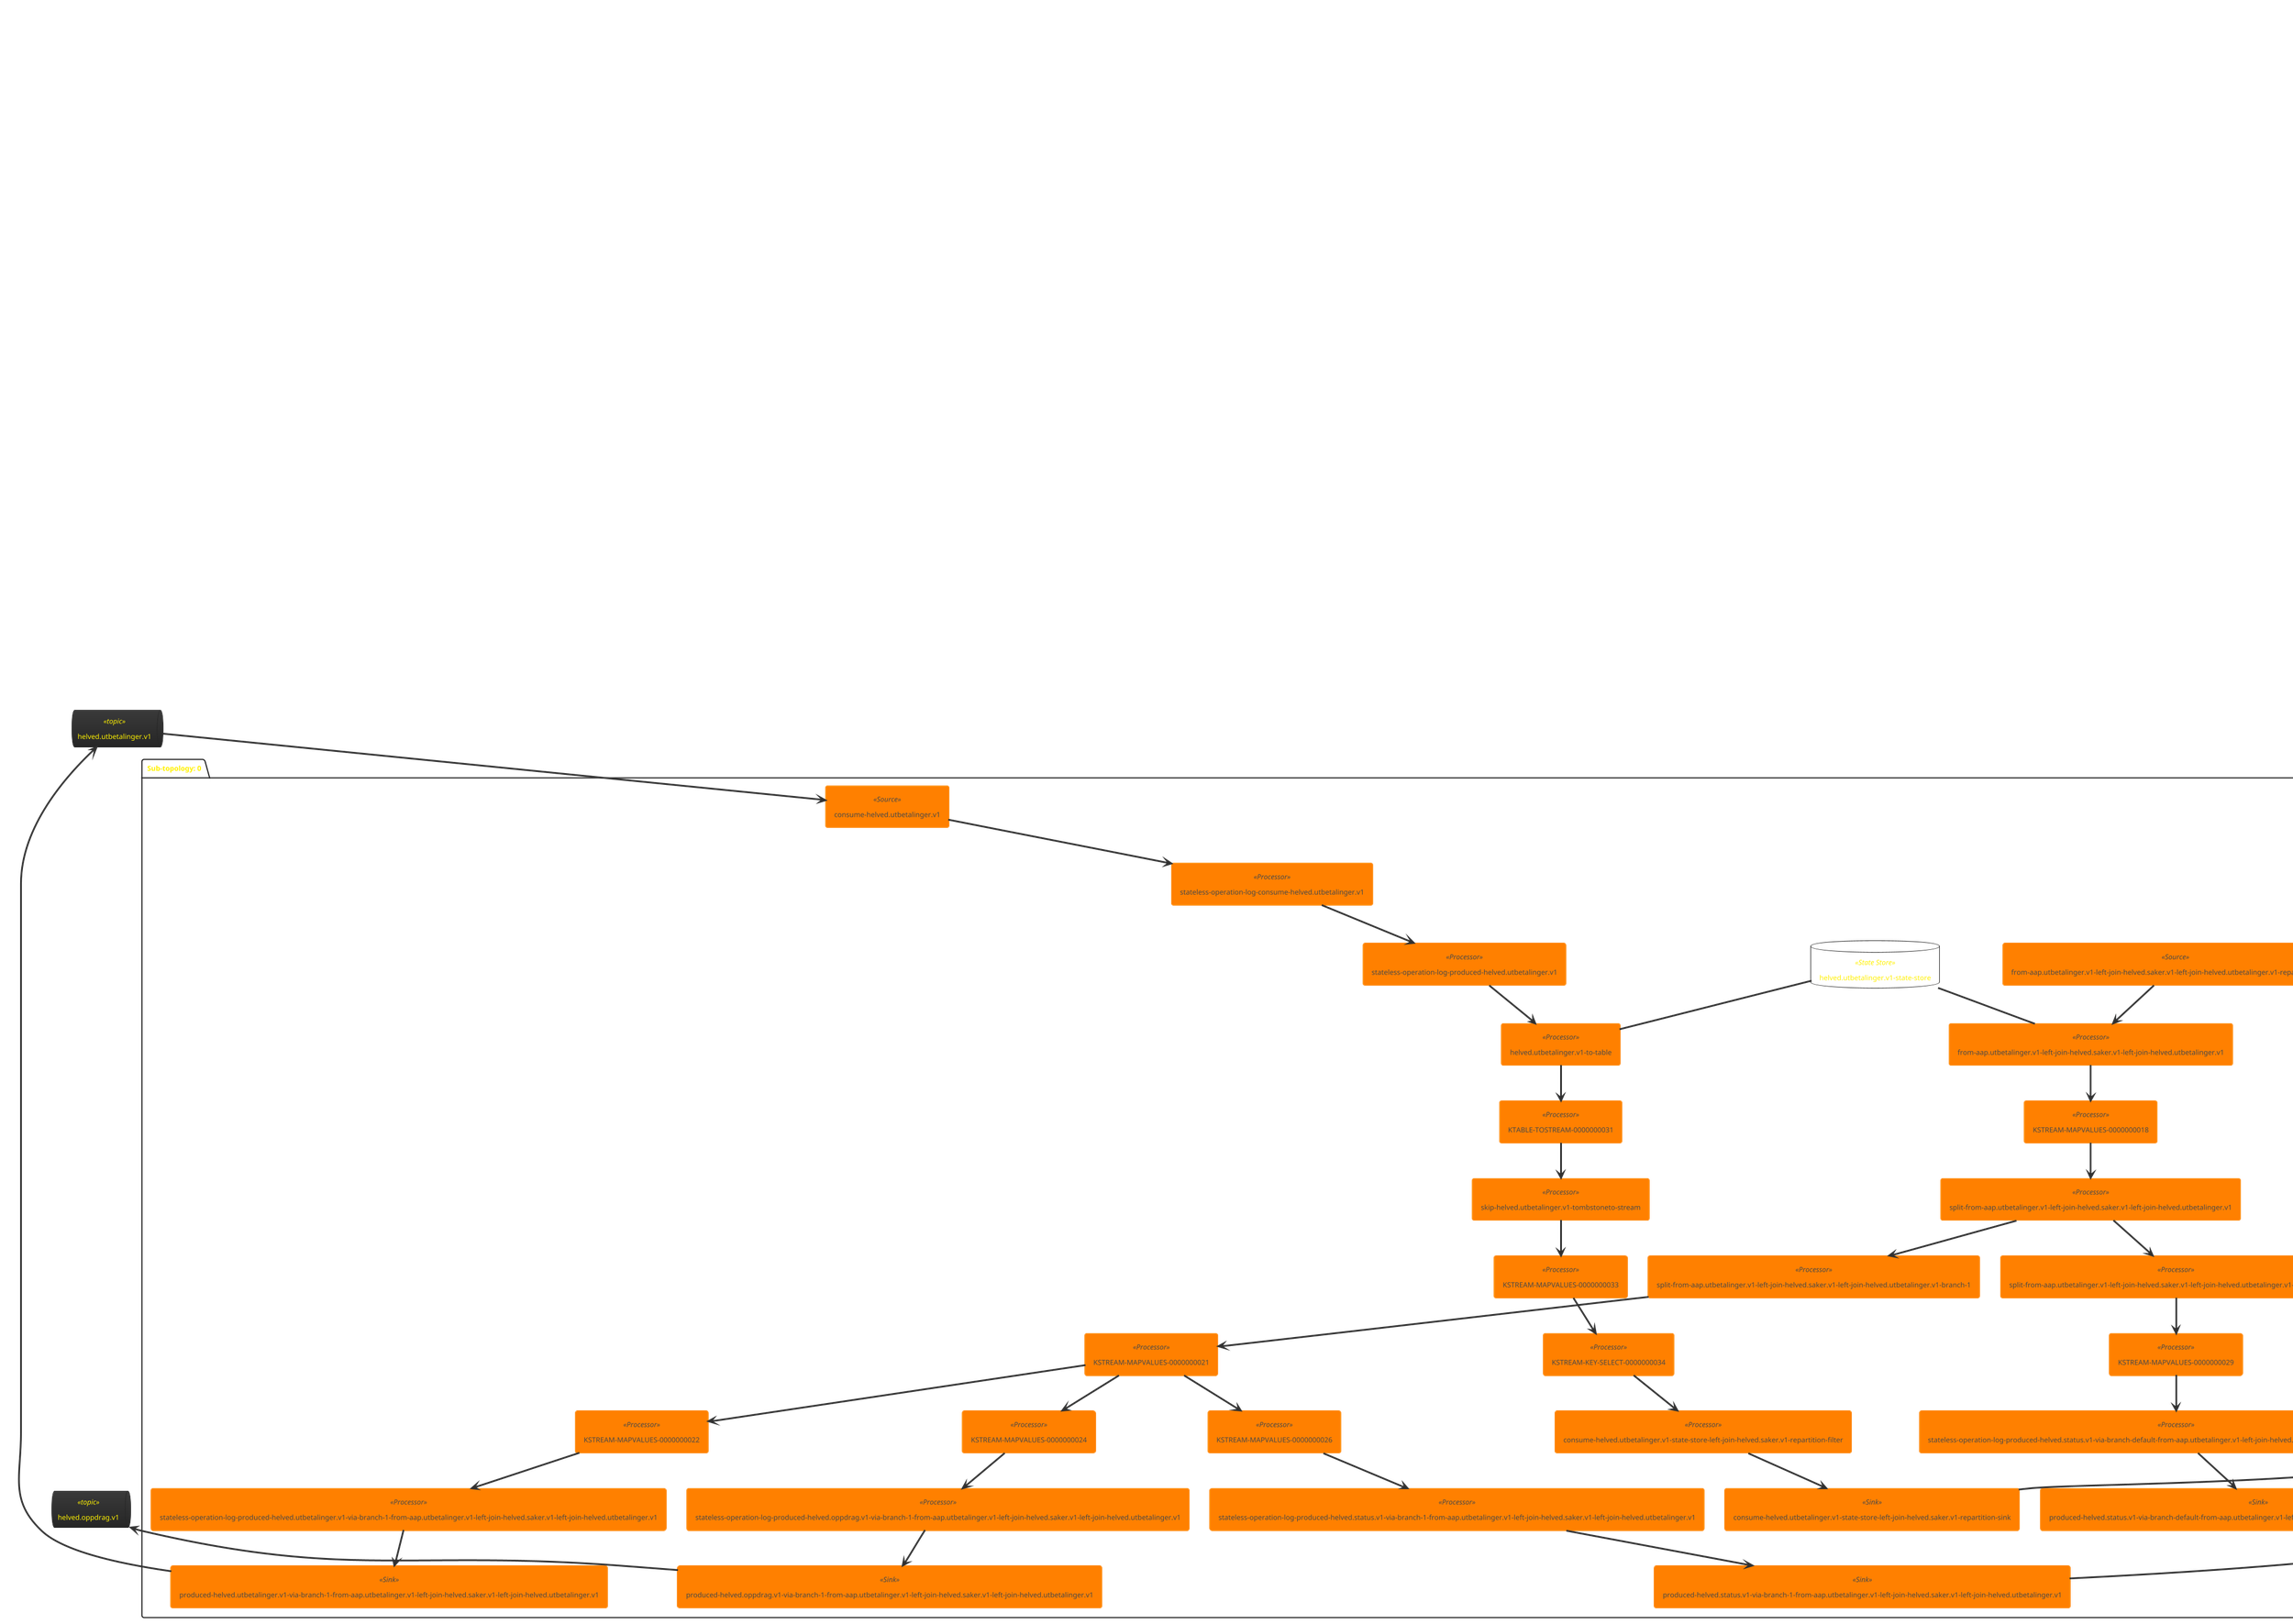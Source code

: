 @startuml
!theme black-knight
queue "consume-helved.utbetalinger.v1-state-store-left-join-helved.saker.v1-repartition" <<topic>> as consume_helved_utbetalinger_v1_state_store_left_join_helved_saker_v1_repartition
queue "helved.oppdrag.v1" <<topic>> as helved_oppdrag_v1
queue "helved.status.v1" <<topic>> as helved_status_v1
queue "helved.utbetalinger.v1" <<topic>> as helved_utbetalinger_v1
queue "from-aap.utbetalinger.v1-left-join-helved.saker.v1-left-join-helved.utbetalinger.v1-repartition" <<topic>> as from_aap_utbetalinger_v1_left_join_helved_saker_v1_left_join_helved_utbetalinger_v1_repartition
queue "helved.saker.v1" <<topic>> as helved_saker_v1
queue "from-aap.utbetalinger.v1-left-join-helved.saker.v1-repartition" <<topic>> as from_aap_utbetalinger_v1_left_join_helved_saker_v1_repartition
queue "aap.utbetalinger.v1" <<topic>> as aap_utbetalinger_v1
package "Sub-topology: 0" {
	database "helved.utbetalinger.v1-state-store" <<State Store>> as helved_utbetalinger_v1_state_store
	agent "from-aap.utbetalinger.v1-left-join-helved.saker.v1-left-join-helved.utbetalinger.v1-repartition-source" <<Source>> as from_aap_utbetalinger_v1_left_join_helved_saker_v1_left_join_helved_utbetalinger_v1_repartition_source
	agent "from-aap.utbetalinger.v1-left-join-helved.saker.v1-left-join-helved.utbetalinger.v1" <<Processor>> as from_aap_utbetalinger_v1_left_join_helved_saker_v1_left_join_helved_utbetalinger_v1
	agent "KSTREAM-MAPVALUES-0000000018" <<Processor>> as KSTREAM_MAPVALUES_0000000018
	agent "split-from-aap.utbetalinger.v1-left-join-helved.saker.v1-left-join-helved.utbetalinger.v1" <<Processor>> as split_from_aap_utbetalinger_v1_left_join_helved_saker_v1_left_join_helved_utbetalinger_v1
	agent "split-from-aap.utbetalinger.v1-left-join-helved.saker.v1-left-join-helved.utbetalinger.v1-branch-1" <<Processor>> as split_from_aap_utbetalinger_v1_left_join_helved_saker_v1_left_join_helved_utbetalinger_v1_branch_1
	agent "KSTREAM-MAPVALUES-0000000021" <<Processor>> as KSTREAM_MAPVALUES_0000000021
	agent "consume-helved.utbetalinger.v1" <<Source>> as consume_helved_utbetalinger_v1
	agent "stateless-operation-log-consume-helved.utbetalinger.v1" <<Processor>> as stateless_operation_log_consume_helved_utbetalinger_v1
	agent "stateless-operation-log-produced-helved.utbetalinger.v1" <<Processor>> as stateless_operation_log_produced_helved_utbetalinger_v1
	agent "helved.utbetalinger.v1-to-table" <<Processor>> as helved_utbetalinger_v1_to_table
	agent "KTABLE-TOSTREAM-0000000031" <<Processor>> as KTABLE_TOSTREAM_0000000031
	agent "skip-helved.utbetalinger.v1-tombstoneto-stream" <<Processor>> as skip_helved_utbetalinger_v1_tombstoneto_stream
	agent "KSTREAM-MAPVALUES-0000000033" <<Processor>> as KSTREAM_MAPVALUES_0000000033
	agent "split-from-aap.utbetalinger.v1-left-join-helved.saker.v1-left-join-helved.utbetalinger.v1-branch-default" <<Processor>> as split_from_aap_utbetalinger_v1_left_join_helved_saker_v1_left_join_helved_utbetalinger_v1_branch_default
	agent "KSTREAM-KEY-SELECT-0000000034" <<Processor>> as KSTREAM_KEY_SELECT_0000000034
	agent "KSTREAM-MAPVALUES-0000000022" <<Processor>> as KSTREAM_MAPVALUES_0000000022
	agent "KSTREAM-MAPVALUES-0000000024" <<Processor>> as KSTREAM_MAPVALUES_0000000024
	agent "KSTREAM-MAPVALUES-0000000026" <<Processor>> as KSTREAM_MAPVALUES_0000000026
	agent "KSTREAM-MAPVALUES-0000000029" <<Processor>> as KSTREAM_MAPVALUES_0000000029
	agent "consume-helved.utbetalinger.v1-state-store-left-join-helved.saker.v1-repartition-filter" <<Processor>> as consume_helved_utbetalinger_v1_state_store_left_join_helved_saker_v1_repartition_filter
	agent "stateless-operation-log-produced-helved.oppdrag.v1-via-branch-1-from-aap.utbetalinger.v1-left-join-helved.saker.v1-left-join-helved.utbetalinger.v1" <<Processor>> as stateless_operation_log_produced_helved_oppdrag_v1_via_branch_1_from_aap_utbetalinger_v1_left_join_helved_saker_v1_left_join_helved_utbetalinger_v1
	agent "stateless-operation-log-produced-helved.status.v1-via-branch-1-from-aap.utbetalinger.v1-left-join-helved.saker.v1-left-join-helved.utbetalinger.v1" <<Processor>> as stateless_operation_log_produced_helved_status_v1_via_branch_1_from_aap_utbetalinger_v1_left_join_helved_saker_v1_left_join_helved_utbetalinger_v1
	agent "stateless-operation-log-produced-helved.status.v1-via-branch-default-from-aap.utbetalinger.v1-left-join-helved.saker.v1-left-join-helved.utbetalinger.v1" <<Processor>> as stateless_operation_log_produced_helved_status_v1_via_branch_default_from_aap_utbetalinger_v1_left_join_helved_saker_v1_left_join_helved_utbetalinger_v1
	agent "stateless-operation-log-produced-helved.utbetalinger.v1-via-branch-1-from-aap.utbetalinger.v1-left-join-helved.saker.v1-left-join-helved.utbetalinger.v1" <<Processor>> as stateless_operation_log_produced_helved_utbetalinger_v1_via_branch_1_from_aap_utbetalinger_v1_left_join_helved_saker_v1_left_join_helved_utbetalinger_v1
	agent "consume-helved.utbetalinger.v1-state-store-left-join-helved.saker.v1-repartition-sink" <<Sink>> as consume_helved_utbetalinger_v1_state_store_left_join_helved_saker_v1_repartition_sink
	agent "produced-helved.oppdrag.v1-via-branch-1-from-aap.utbetalinger.v1-left-join-helved.saker.v1-left-join-helved.utbetalinger.v1" <<Sink>> as produced_helved_oppdrag_v1_via_branch_1_from_aap_utbetalinger_v1_left_join_helved_saker_v1_left_join_helved_utbetalinger_v1
	agent "produced-helved.status.v1-via-branch-1-from-aap.utbetalinger.v1-left-join-helved.saker.v1-left-join-helved.utbetalinger.v1" <<Sink>> as produced_helved_status_v1_via_branch_1_from_aap_utbetalinger_v1_left_join_helved_saker_v1_left_join_helved_utbetalinger_v1
	agent "produced-helved.status.v1-via-branch-default-from-aap.utbetalinger.v1-left-join-helved.saker.v1-left-join-helved.utbetalinger.v1" <<Sink>> as produced_helved_status_v1_via_branch_default_from_aap_utbetalinger_v1_left_join_helved_saker_v1_left_join_helved_utbetalinger_v1
	agent "produced-helved.utbetalinger.v1-via-branch-1-from-aap.utbetalinger.v1-left-join-helved.saker.v1-left-join-helved.utbetalinger.v1" <<Sink>> as produced_helved_utbetalinger_v1_via_branch_1_from_aap_utbetalinger_v1_left_join_helved_saker_v1_left_join_helved_utbetalinger_v1
	from_aap_utbetalinger_v1_left_join_helved_saker_v1_left_join_helved_utbetalinger_v1_repartition --> from_aap_utbetalinger_v1_left_join_helved_saker_v1_left_join_helved_utbetalinger_v1_repartition_source
	helved_utbetalinger_v1_state_store -- from_aap_utbetalinger_v1_left_join_helved_saker_v1_left_join_helved_utbetalinger_v1
	helved_utbetalinger_v1 --> consume_helved_utbetalinger_v1
	helved_utbetalinger_v1_state_store -- helved_utbetalinger_v1_to_table
	consume_helved_utbetalinger_v1_state_store_left_join_helved_saker_v1_repartition <-- consume_helved_utbetalinger_v1_state_store_left_join_helved_saker_v1_repartition_sink
	helved_oppdrag_v1 <-- produced_helved_oppdrag_v1_via_branch_1_from_aap_utbetalinger_v1_left_join_helved_saker_v1_left_join_helved_utbetalinger_v1
	helved_status_v1 <-- produced_helved_status_v1_via_branch_1_from_aap_utbetalinger_v1_left_join_helved_saker_v1_left_join_helved_utbetalinger_v1
	helved_status_v1 <-- produced_helved_status_v1_via_branch_default_from_aap_utbetalinger_v1_left_join_helved_saker_v1_left_join_helved_utbetalinger_v1
	helved_utbetalinger_v1 <-- produced_helved_utbetalinger_v1_via_branch_1_from_aap_utbetalinger_v1_left_join_helved_saker_v1_left_join_helved_utbetalinger_v1
	from_aap_utbetalinger_v1_left_join_helved_saker_v1_left_join_helved_utbetalinger_v1_repartition_source --> from_aap_utbetalinger_v1_left_join_helved_saker_v1_left_join_helved_utbetalinger_v1
	from_aap_utbetalinger_v1_left_join_helved_saker_v1_left_join_helved_utbetalinger_v1 --> KSTREAM_MAPVALUES_0000000018
	KSTREAM_MAPVALUES_0000000018 --> split_from_aap_utbetalinger_v1_left_join_helved_saker_v1_left_join_helved_utbetalinger_v1
	split_from_aap_utbetalinger_v1_left_join_helved_saker_v1_left_join_helved_utbetalinger_v1 --> split_from_aap_utbetalinger_v1_left_join_helved_saker_v1_left_join_helved_utbetalinger_v1_branch_1
	split_from_aap_utbetalinger_v1_left_join_helved_saker_v1_left_join_helved_utbetalinger_v1 --> split_from_aap_utbetalinger_v1_left_join_helved_saker_v1_left_join_helved_utbetalinger_v1_branch_default
	split_from_aap_utbetalinger_v1_left_join_helved_saker_v1_left_join_helved_utbetalinger_v1_branch_1 --> KSTREAM_MAPVALUES_0000000021
	KSTREAM_MAPVALUES_0000000021 --> KSTREAM_MAPVALUES_0000000022
	KSTREAM_MAPVALUES_0000000021 --> KSTREAM_MAPVALUES_0000000024
	KSTREAM_MAPVALUES_0000000021 --> KSTREAM_MAPVALUES_0000000026
	consume_helved_utbetalinger_v1 --> stateless_operation_log_consume_helved_utbetalinger_v1
	stateless_operation_log_consume_helved_utbetalinger_v1 --> stateless_operation_log_produced_helved_utbetalinger_v1
	stateless_operation_log_produced_helved_utbetalinger_v1 --> helved_utbetalinger_v1_to_table
	helved_utbetalinger_v1_to_table --> KTABLE_TOSTREAM_0000000031
	KTABLE_TOSTREAM_0000000031 --> skip_helved_utbetalinger_v1_tombstoneto_stream
	skip_helved_utbetalinger_v1_tombstoneto_stream --> KSTREAM_MAPVALUES_0000000033
	KSTREAM_MAPVALUES_0000000033 --> KSTREAM_KEY_SELECT_0000000034
	split_from_aap_utbetalinger_v1_left_join_helved_saker_v1_left_join_helved_utbetalinger_v1_branch_default --> KSTREAM_MAPVALUES_0000000029
	KSTREAM_KEY_SELECT_0000000034 --> consume_helved_utbetalinger_v1_state_store_left_join_helved_saker_v1_repartition_filter
	KSTREAM_MAPVALUES_0000000022 --> stateless_operation_log_produced_helved_utbetalinger_v1_via_branch_1_from_aap_utbetalinger_v1_left_join_helved_saker_v1_left_join_helved_utbetalinger_v1
	KSTREAM_MAPVALUES_0000000024 --> stateless_operation_log_produced_helved_oppdrag_v1_via_branch_1_from_aap_utbetalinger_v1_left_join_helved_saker_v1_left_join_helved_utbetalinger_v1
	KSTREAM_MAPVALUES_0000000026 --> stateless_operation_log_produced_helved_status_v1_via_branch_1_from_aap_utbetalinger_v1_left_join_helved_saker_v1_left_join_helved_utbetalinger_v1
	KSTREAM_MAPVALUES_0000000029 --> stateless_operation_log_produced_helved_status_v1_via_branch_default_from_aap_utbetalinger_v1_left_join_helved_saker_v1_left_join_helved_utbetalinger_v1
	consume_helved_utbetalinger_v1_state_store_left_join_helved_saker_v1_repartition_filter --> consume_helved_utbetalinger_v1_state_store_left_join_helved_saker_v1_repartition_sink
	stateless_operation_log_produced_helved_oppdrag_v1_via_branch_1_from_aap_utbetalinger_v1_left_join_helved_saker_v1_left_join_helved_utbetalinger_v1 --> produced_helved_oppdrag_v1_via_branch_1_from_aap_utbetalinger_v1_left_join_helved_saker_v1_left_join_helved_utbetalinger_v1
	stateless_operation_log_produced_helved_status_v1_via_branch_1_from_aap_utbetalinger_v1_left_join_helved_saker_v1_left_join_helved_utbetalinger_v1 --> produced_helved_status_v1_via_branch_1_from_aap_utbetalinger_v1_left_join_helved_saker_v1_left_join_helved_utbetalinger_v1
	stateless_operation_log_produced_helved_status_v1_via_branch_default_from_aap_utbetalinger_v1_left_join_helved_saker_v1_left_join_helved_utbetalinger_v1 --> produced_helved_status_v1_via_branch_default_from_aap_utbetalinger_v1_left_join_helved_saker_v1_left_join_helved_utbetalinger_v1
	stateless_operation_log_produced_helved_utbetalinger_v1_via_branch_1_from_aap_utbetalinger_v1_left_join_helved_saker_v1_left_join_helved_utbetalinger_v1 --> produced_helved_utbetalinger_v1_via_branch_1_from_aap_utbetalinger_v1_left_join_helved_saker_v1_left_join_helved_utbetalinger_v1
}
package "Sub-topology: 1" {
	database "helved.saker.v1-state-store" <<State Store>> as helved_saker_v1_state_store
	agent "from-aap.utbetalinger.v1-left-join-helved.saker.v1-repartition-source" <<Source>> as from_aap_utbetalinger_v1_left_join_helved_saker_v1_repartition_source
	agent "consume-helved.utbetalinger.v1-state-store-left-join-helved.saker.v1-repartition-source" <<Source>> as consume_helved_utbetalinger_v1_state_store_left_join_helved_saker_v1_repartition_source
	agent "from-aap.utbetalinger.v1-left-join-helved.saker.v1" <<Processor>> as from_aap_utbetalinger_v1_left_join_helved_saker_v1
	agent "KSTREAM-MAPVALUES-0000000012" <<Processor>> as KSTREAM_MAPVALUES_0000000012
	agent "consume-helved.saker.v1" <<Source>> as consume_helved_saker_v1
	agent "consume-helved.utbetalinger.v1-state-store-left-join-helved.saker.v1" <<Processor>> as consume_helved_utbetalinger_v1_state_store_left_join_helved_saker_v1
	agent "KSTREAM-KEY-SELECT-0000000013" <<Processor>> as KSTREAM_KEY_SELECT_0000000013
	agent "KSTREAM-MAPVALUES-0000000039" <<Processor>> as KSTREAM_MAPVALUES_0000000039
	agent "stateless-operation-log-consume-helved.saker.v1" <<Processor>> as stateless_operation_log_consume_helved_saker_v1
	agent "from-aap.utbetalinger.v1-left-join-helved.saker.v1-left-join-helved.utbetalinger.v1-repartition-filter" <<Processor>> as from_aap_utbetalinger_v1_left_join_helved_saker_v1_left_join_helved_utbetalinger_v1_repartition_filter
	agent "stateless-operation-log-produced-helved.saker.v1" <<Processor>> as stateless_operation_log_produced_helved_saker_v1
	agent "stateless-operation-log-produced-helved.saker.v1-consume-helved.utbetalinger.v1-state-store-left-join-helved.saker.v1" <<Processor>> as stateless_operation_log_produced_helved_saker_v1_consume_helved_utbetalinger_v1_state_store_left_join_helved_saker_v1
	agent "from-aap.utbetalinger.v1-left-join-helved.saker.v1-left-join-helved.utbetalinger.v1-repartition-sink" <<Sink>> as from_aap_utbetalinger_v1_left_join_helved_saker_v1_left_join_helved_utbetalinger_v1_repartition_sink
	agent "helved.saker.v1-to-table" <<Processor>> as helved_saker_v1_to_table
	agent "produced-helved.saker.v1-consume-helved.utbetalinger.v1-state-store-left-join-helved.saker.v1" <<Sink>> as produced_helved_saker_v1_consume_helved_utbetalinger_v1_state_store_left_join_helved_saker_v1
	from_aap_utbetalinger_v1_left_join_helved_saker_v1_repartition --> from_aap_utbetalinger_v1_left_join_helved_saker_v1_repartition_source
	consume_helved_utbetalinger_v1_state_store_left_join_helved_saker_v1_repartition --> consume_helved_utbetalinger_v1_state_store_left_join_helved_saker_v1_repartition_source
	helved_saker_v1_state_store -- from_aap_utbetalinger_v1_left_join_helved_saker_v1
	helved_saker_v1 --> consume_helved_saker_v1
	helved_saker_v1_state_store -- consume_helved_utbetalinger_v1_state_store_left_join_helved_saker_v1
	from_aap_utbetalinger_v1_left_join_helved_saker_v1_left_join_helved_utbetalinger_v1_repartition <-- from_aap_utbetalinger_v1_left_join_helved_saker_v1_left_join_helved_utbetalinger_v1_repartition_sink
	helved_saker_v1_state_store -- helved_saker_v1_to_table
	helved_saker_v1 <-- produced_helved_saker_v1_consume_helved_utbetalinger_v1_state_store_left_join_helved_saker_v1
	from_aap_utbetalinger_v1_left_join_helved_saker_v1_repartition_source --> from_aap_utbetalinger_v1_left_join_helved_saker_v1
	consume_helved_utbetalinger_v1_state_store_left_join_helved_saker_v1_repartition_source --> consume_helved_utbetalinger_v1_state_store_left_join_helved_saker_v1
	from_aap_utbetalinger_v1_left_join_helved_saker_v1 --> KSTREAM_MAPVALUES_0000000012
	KSTREAM_MAPVALUES_0000000012 --> KSTREAM_KEY_SELECT_0000000013
	consume_helved_saker_v1 --> stateless_operation_log_consume_helved_saker_v1
	consume_helved_utbetalinger_v1_state_store_left_join_helved_saker_v1 --> KSTREAM_MAPVALUES_0000000039
	KSTREAM_KEY_SELECT_0000000013 --> from_aap_utbetalinger_v1_left_join_helved_saker_v1_left_join_helved_utbetalinger_v1_repartition_filter
	KSTREAM_MAPVALUES_0000000039 --> stateless_operation_log_produced_helved_saker_v1_consume_helved_utbetalinger_v1_state_store_left_join_helved_saker_v1
	stateless_operation_log_consume_helved_saker_v1 --> stateless_operation_log_produced_helved_saker_v1
	from_aap_utbetalinger_v1_left_join_helved_saker_v1_left_join_helved_utbetalinger_v1_repartition_filter --> from_aap_utbetalinger_v1_left_join_helved_saker_v1_left_join_helved_utbetalinger_v1_repartition_sink
	stateless_operation_log_produced_helved_saker_v1 --> helved_saker_v1_to_table
	stateless_operation_log_produced_helved_saker_v1_consume_helved_utbetalinger_v1_state_store_left_join_helved_saker_v1 --> produced_helved_saker_v1_consume_helved_utbetalinger_v1_state_store_left_join_helved_saker_v1
}
package "Sub-topology: 2" {
	agent "consume-aap.utbetalinger.v1" <<Source>> as consume_aap_utbetalinger_v1
	agent "stateless-operation-log-consume-aap.utbetalinger.v1" <<Processor>> as stateless_operation_log_consume_aap_utbetalinger_v1
	agent "skip-aap.utbetalinger.v1-tombstone" <<Processor>> as skip_aap_utbetalinger_v1_tombstone
	agent "KSTREAM-MAPVALUES-0000000006" <<Processor>> as KSTREAM_MAPVALUES_0000000006
	agent "KSTREAM-KEY-SELECT-0000000007" <<Processor>> as KSTREAM_KEY_SELECT_0000000007
	agent "from-aap.utbetalinger.v1-left-join-helved.saker.v1-repartition-filter" <<Processor>> as from_aap_utbetalinger_v1_left_join_helved_saker_v1_repartition_filter
	agent "from-aap.utbetalinger.v1-left-join-helved.saker.v1-repartition-sink" <<Sink>> as from_aap_utbetalinger_v1_left_join_helved_saker_v1_repartition_sink
	aap_utbetalinger_v1 --> consume_aap_utbetalinger_v1
	from_aap_utbetalinger_v1_left_join_helved_saker_v1_repartition <-- from_aap_utbetalinger_v1_left_join_helved_saker_v1_repartition_sink
	consume_aap_utbetalinger_v1 --> stateless_operation_log_consume_aap_utbetalinger_v1
	stateless_operation_log_consume_aap_utbetalinger_v1 --> skip_aap_utbetalinger_v1_tombstone
	skip_aap_utbetalinger_v1_tombstone --> KSTREAM_MAPVALUES_0000000006
	KSTREAM_MAPVALUES_0000000006 --> KSTREAM_KEY_SELECT_0000000007
	KSTREAM_KEY_SELECT_0000000007 --> from_aap_utbetalinger_v1_left_join_helved_saker_v1_repartition_filter
	from_aap_utbetalinger_v1_left_join_helved_saker_v1_repartition_filter --> from_aap_utbetalinger_v1_left_join_helved_saker_v1_repartition_sink
}
@enduml
